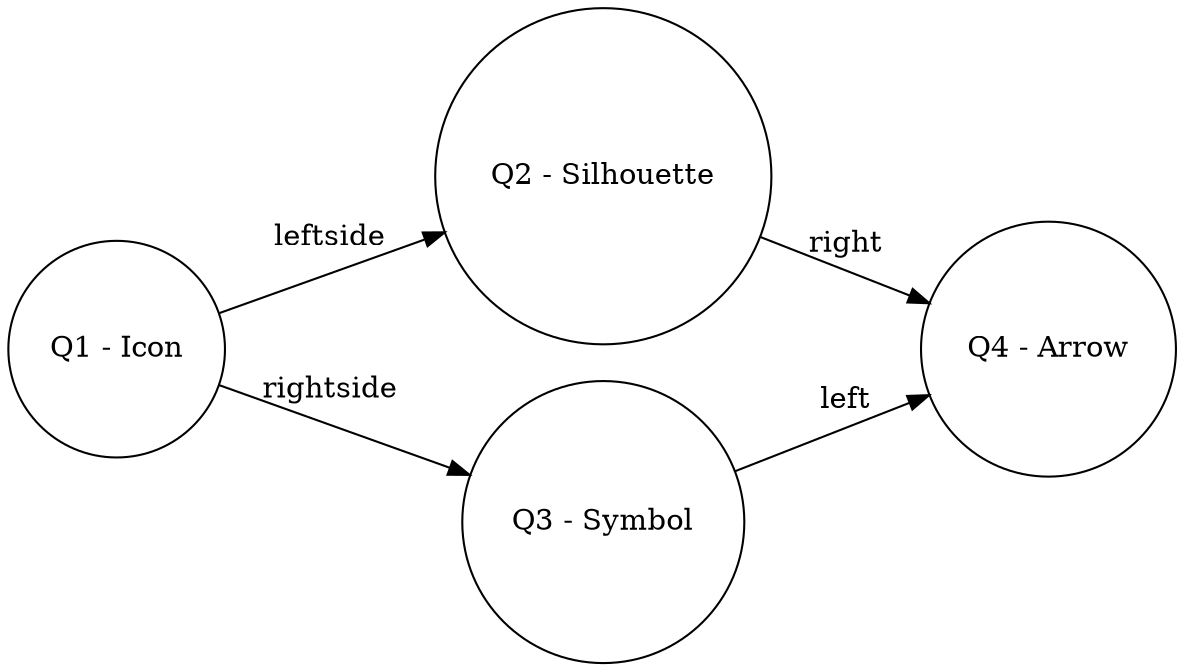 digraph "Feature Structure" {
	rankdir=LR size="8,5"
	node [shape=circle]
	"Q1 - Icon"
	"Q2 - Silhouette"
	"Q3 - Symbol"
	"Q4 - Arrow"
	"Q1 - Icon" -> "Q2 - Silhouette" [label=leftside]
	"Q2 - Silhouette" -> "Q4 - Arrow" [label=right]
	"Q1 - Icon" -> "Q3 - Symbol" [label=rightside]
	"Q3 - Symbol" -> "Q4 - Arrow" [label=left]
}
